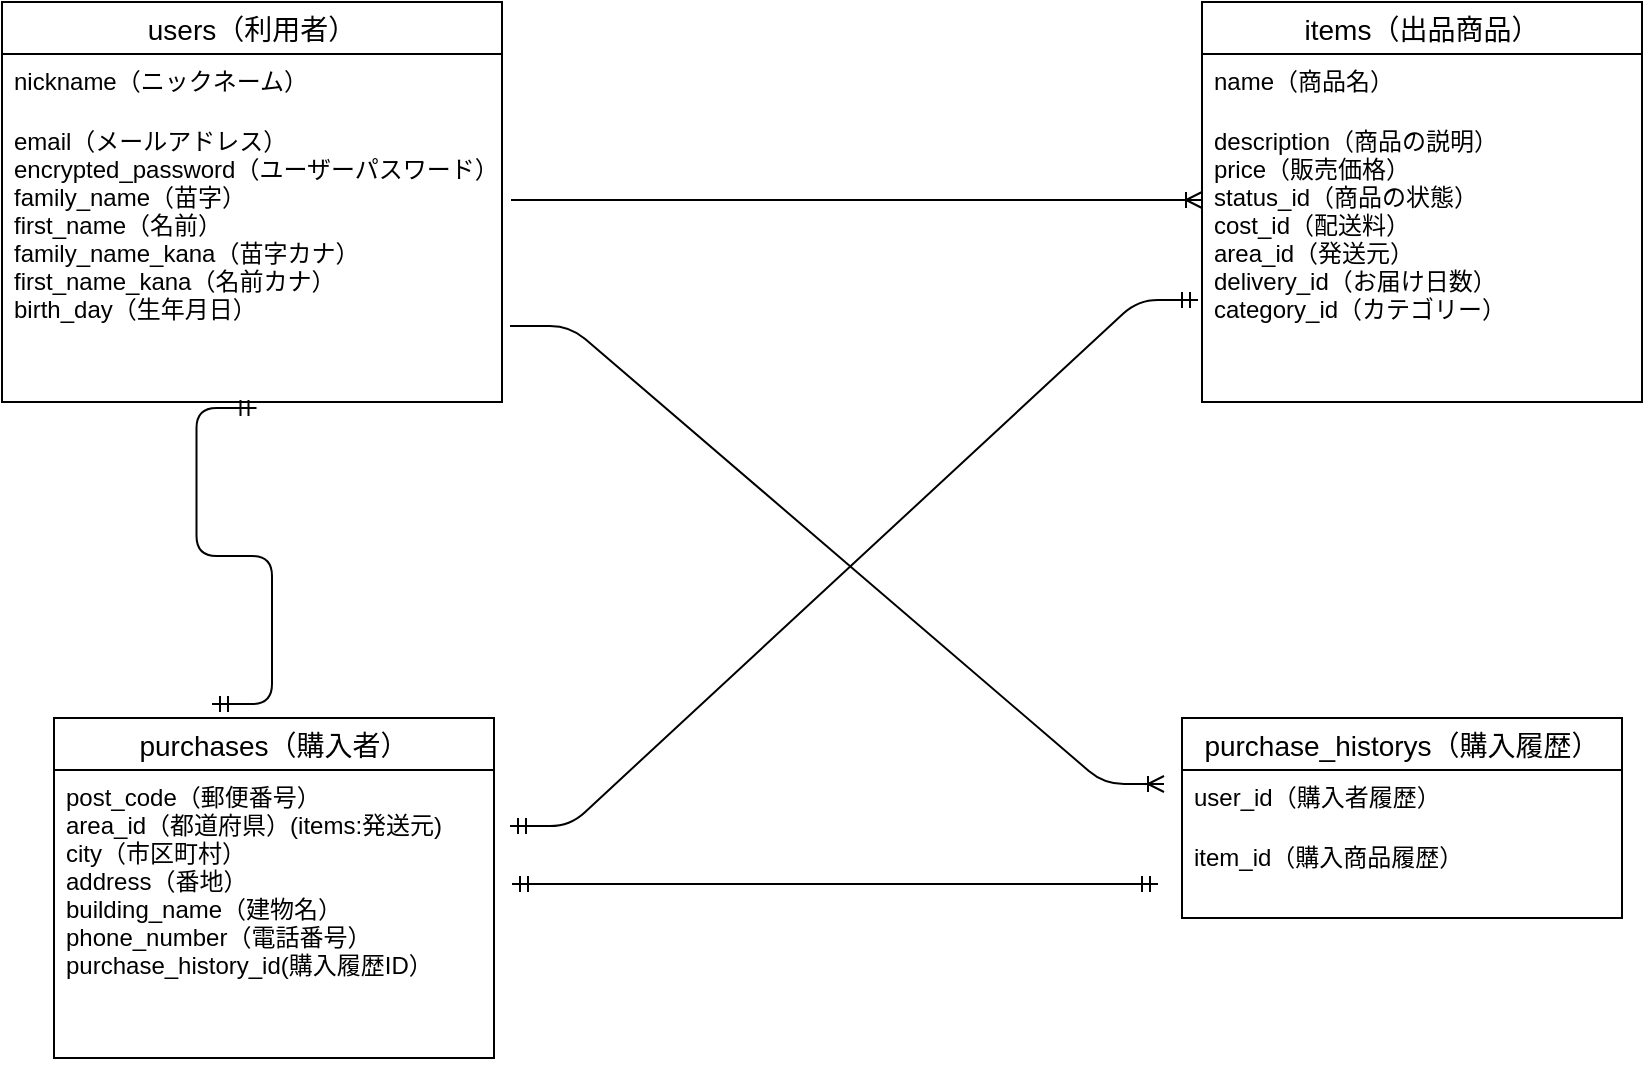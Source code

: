 <mxfile version="14.2.4" type="embed" pages="2">
    <diagram id="3SoO7mhHNM8WXV-XtMj4" name="ページ1">
        <mxGraphModel dx="1176" dy="680" grid="0" gridSize="10" guides="1" tooltips="1" connect="0" arrows="1" fold="1" page="1" pageScale="1" pageWidth="850" pageHeight="1100" background="none" math="0" shadow="0">
            <root>
                <mxCell id="0"/>
                <mxCell id="1" parent="0"/>
                <mxCell id="167" value="users（利用者）" style="swimlane;fontStyle=0;childLayout=stackLayout;horizontal=1;startSize=26;horizontalStack=0;resizeParent=1;resizeParentMax=0;resizeLast=0;collapsible=1;marginBottom=0;align=center;fontSize=14;direction=east;" parent="1" vertex="1">
                    <mxGeometry x="10" y="160" width="250" height="200" as="geometry"/>
                </mxCell>
                <mxCell id="168" value="nickname（ニックネーム）" style="text;fillColor=none;spacingLeft=4;spacingRight=4;overflow=hidden;rotatable=0;points=[[0,0.5],[1,0.5]];portConstraint=eastwest;fontSize=12;" parent="167" vertex="1">
                    <mxGeometry y="26" width="250" height="30" as="geometry"/>
                </mxCell>
                <mxCell id="170" value="email（メールアドレス）&#10;encrypted_password（ユーザーパスワード）&#10;family_name（苗字）&#10;first_name（名前）&#10;family_name_kana（苗字カナ）&#10;first_name_kana（名前カナ）&#10;birth_day（生年月日）&#10;&#10;&#10;&#10;" style="text;strokeColor=none;fillColor=none;spacingLeft=4;spacingRight=4;overflow=hidden;rotatable=0;points=[[0,0.5],[1,0.5]];portConstraint=eastwest;fontSize=12;" parent="167" vertex="1">
                    <mxGeometry y="56" width="250" height="144" as="geometry"/>
                </mxCell>
                <mxCell id="CFiFb62f16SsX5Ewo23X-170" value="items（出品商品）" style="swimlane;fontStyle=0;childLayout=stackLayout;horizontal=1;startSize=26;horizontalStack=0;resizeParent=1;resizeParentMax=0;resizeLast=0;collapsible=1;marginBottom=0;align=center;fontSize=14;direction=east;" parent="1" vertex="1">
                    <mxGeometry x="610" y="160" width="220" height="200" as="geometry"/>
                </mxCell>
                <mxCell id="CFiFb62f16SsX5Ewo23X-171" value="name（商品名）" style="text;fillColor=none;spacingLeft=4;spacingRight=4;overflow=hidden;rotatable=0;points=[[0,0.5],[1,0.5]];portConstraint=eastwest;fontSize=12;" parent="CFiFb62f16SsX5Ewo23X-170" vertex="1">
                    <mxGeometry y="26" width="220" height="30" as="geometry"/>
                </mxCell>
                <mxCell id="CFiFb62f16SsX5Ewo23X-176" value="description（商品の説明）&#10;price（販売価格）&#10;status_id（商品の状態）&#10;cost_id（配送料）&#10;area_id（発送元）&#10;delivery_id（お届け日数）&#10;category_id（カテゴリー）&#10;&#10;&#10;&#10;" style="text;strokeColor=none;fillColor=none;spacingLeft=4;spacingRight=4;overflow=hidden;rotatable=0;points=[[0,0.5],[1,0.5]];portConstraint=eastwest;fontSize=12;" parent="CFiFb62f16SsX5Ewo23X-170" vertex="1">
                    <mxGeometry y="56" width="220" height="144" as="geometry"/>
                </mxCell>
                <mxCell id="CFiFb62f16SsX5Ewo23X-177" value="" style="edgeStyle=entityRelationEdgeStyle;fontSize=12;html=1;endArrow=ERoneToMany;shadow=0;exitX=1.018;exitY=0.299;exitDx=0;exitDy=0;exitPerimeter=0;" parent="1" source="170" edge="1">
                    <mxGeometry width="100" height="100" relative="1" as="geometry">
                        <mxPoint x="540" y="240" as="sourcePoint"/>
                        <mxPoint x="610" y="259" as="targetPoint"/>
                    </mxGeometry>
                </mxCell>
                <mxCell id="CFiFb62f16SsX5Ewo23X-178" value="purchases（購入者）" style="swimlane;fontStyle=0;childLayout=stackLayout;horizontal=1;startSize=26;horizontalStack=0;resizeParent=1;resizeParentMax=0;resizeLast=0;collapsible=1;marginBottom=0;align=center;fontSize=14;direction=east;" parent="1" vertex="1">
                    <mxGeometry x="36" y="518" width="220" height="170" as="geometry"/>
                </mxCell>
                <mxCell id="CFiFb62f16SsX5Ewo23X-180" value="post_code（郵便番号）&#10;area_id（都道府県）(items:発送元)&#10;city（市区町村）&#10;address（番地）&#10;building_name（建物名）&#10;phone_number（電話番号）&#10;purchase_history_id(購入履歴ID）&#10;&#10;&#10;" style="text;strokeColor=none;fillColor=none;spacingLeft=4;spacingRight=4;overflow=hidden;rotatable=0;points=[[0,0.5],[1,0.5]];portConstraint=eastwest;fontSize=12;" parent="CFiFb62f16SsX5Ewo23X-178" vertex="1">
                    <mxGeometry y="26" width="220" height="144" as="geometry"/>
                </mxCell>
                <mxCell id="CFiFb62f16SsX5Ewo23X-182" value="" style="edgeStyle=entityRelationEdgeStyle;fontSize=12;html=1;endArrow=ERmandOne;startArrow=ERmandOne;shadow=0;entryX=0.509;entryY=1.021;entryDx=0;entryDy=0;entryPerimeter=0;" parent="1" target="170" edge="1">
                    <mxGeometry width="100" height="100" relative="1" as="geometry">
                        <mxPoint x="115" y="511" as="sourcePoint"/>
                        <mxPoint x="160" y="490" as="targetPoint"/>
                    </mxGeometry>
                </mxCell>
                <mxCell id="CFiFb62f16SsX5Ewo23X-184" value="" style="edgeStyle=entityRelationEdgeStyle;fontSize=12;html=1;endArrow=ERmandOne;startArrow=ERmandOne;shadow=0;" parent="1" edge="1">
                    <mxGeometry width="100" height="100" relative="1" as="geometry">
                        <mxPoint x="264" y="572" as="sourcePoint"/>
                        <mxPoint x="608" y="309" as="targetPoint"/>
                    </mxGeometry>
                </mxCell>
                <mxCell id="171" value="purchase_historys（購入履歴）" style="swimlane;fontStyle=0;childLayout=stackLayout;horizontal=1;startSize=26;horizontalStack=0;resizeParent=1;resizeParentMax=0;resizeLast=0;collapsible=1;marginBottom=0;align=center;fontSize=14;direction=east;" vertex="1" parent="1">
                    <mxGeometry x="600" y="518" width="220" height="100" as="geometry"/>
                </mxCell>
                <mxCell id="172" value="user_id（購入者履歴）&#10;&#10;" style="text;fillColor=none;spacingLeft=4;spacingRight=4;overflow=hidden;rotatable=0;points=[[0,0.5],[1,0.5]];portConstraint=eastwest;fontSize=12;" vertex="1" parent="171">
                    <mxGeometry y="26" width="220" height="30" as="geometry"/>
                </mxCell>
                <mxCell id="173" value="item_id（購入商品履歴）&#10;&#10;&#10;" style="text;strokeColor=none;fillColor=none;spacingLeft=4;spacingRight=4;overflow=hidden;rotatable=0;points=[[0,0.5],[1,0.5]];portConstraint=eastwest;fontSize=12;" vertex="1" parent="171">
                    <mxGeometry y="56" width="220" height="44" as="geometry"/>
                </mxCell>
                <mxCell id="181" value="" style="edgeStyle=entityRelationEdgeStyle;fontSize=12;html=1;endArrow=ERoneToMany;exitX=1.016;exitY=0.736;exitDx=0;exitDy=0;exitPerimeter=0;" edge="1" parent="1" source="170">
                    <mxGeometry width="100" height="100" relative="1" as="geometry">
                        <mxPoint x="355" y="513" as="sourcePoint"/>
                        <mxPoint x="591" y="551" as="targetPoint"/>
                    </mxGeometry>
                </mxCell>
                <mxCell id="182" value="" style="edgeStyle=entityRelationEdgeStyle;fontSize=12;html=1;endArrow=ERmandOne;startArrow=ERmandOne;" edge="1" parent="1">
                    <mxGeometry width="100" height="100" relative="1" as="geometry">
                        <mxPoint x="265" y="601" as="sourcePoint"/>
                        <mxPoint x="588" y="601" as="targetPoint"/>
                    </mxGeometry>
                </mxCell>
            </root>
        </mxGraphModel>
    </diagram>
    <diagram id="lWR571ibU31itwsliJBv" name="ページ2">
        &#xa;
        <mxGraphModel grid="1" gridSize="10" guides="1" tooltips="1" connect="1" arrows="1" page="1" fold="1" pageScale="1" pageWidth="850" pageHeight="1100" math="0" shadow="0">
            &#xa;
            <root>
                &#xa;
                <mxCell id="Vmiej7DA4lmDQLNMPkT9-0"/>
                &#xa;
                <mxCell id="Vmiej7DA4lmDQLNMPkT9-1" parent="Vmiej7DA4lmDQLNMPkT9-0"/>
                &#xa;
            </root>
            &#xa;
        </mxGraphModel>
        &#xa;
    </diagram>
</mxfile>